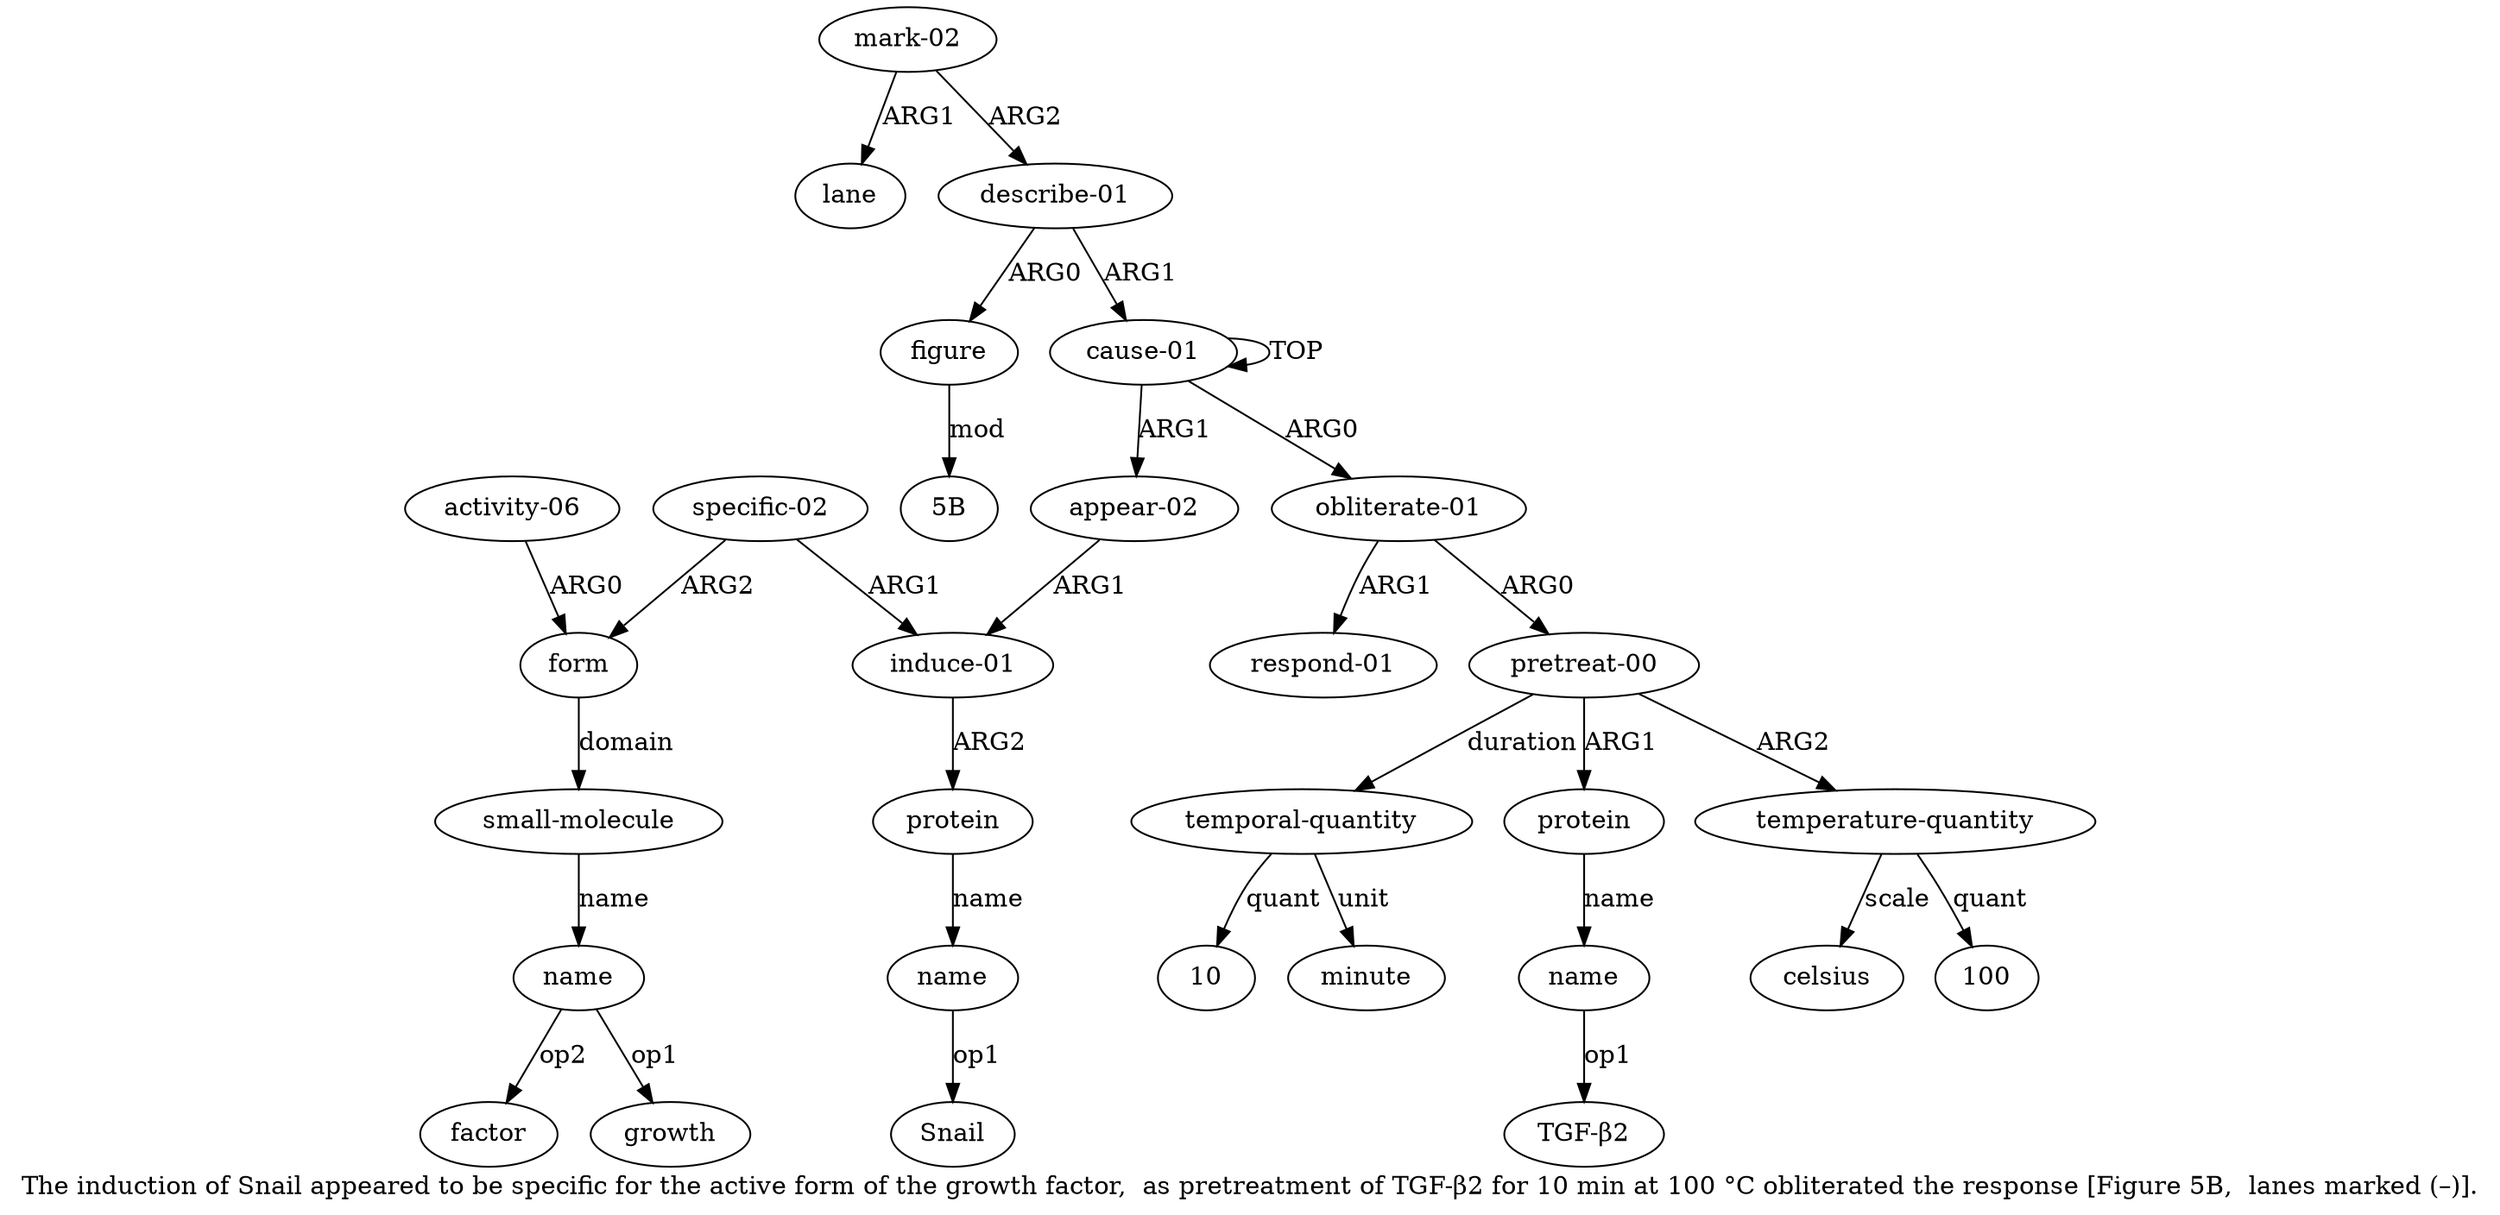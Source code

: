 digraph  {
	graph [label="The induction of Snail appeared to be specific for the active form of the growth factor,  as pretreatment of TGF-β2 for 10 min \
at 100 °C obliterated the response [Figure 5B,  lanes marked (–)]."];
	node [label="\N"];
	a20	 [color=black,
		gold_ind=20,
		gold_label=figure,
		label=figure,
		test_ind=20,
		test_label=figure];
	"a20 5B"	 [color=black,
		gold_ind=-1,
		gold_label="5B",
		label="5B",
		test_ind=-1,
		test_label="5B"];
	a20 -> "a20 5B" [key=0,
	color=black,
	gold_label=mod,
	label=mod,
	test_label=mod];
a21 [color=black,
	gold_ind=21,
	gold_label="mark-02",
	label="mark-02",
	test_ind=21,
	test_label="mark-02"];
a22 [color=black,
	gold_ind=22,
	gold_label=lane,
	label=lane,
	test_ind=22,
	test_label=lane];
a21 -> a22 [key=0,
color=black,
gold_label=ARG1,
label=ARG1,
test_label=ARG1];
a19 [color=black,
gold_ind=19,
gold_label="describe-01",
label="describe-01",
test_ind=19,
test_label="describe-01"];
a21 -> a19 [key=0,
color=black,
gold_label=ARG2,
label=ARG2,
test_label=ARG2];
"a18 factor" [color=black,
gold_ind=-1,
gold_label=factor,
label=factor,
test_ind=-1,
test_label=factor];
"a7 10" [color=black,
gold_ind=-1,
gold_label=10,
label=10,
test_ind=-1,
test_label=10];
"a4 TGF-β2" [color=black,
gold_ind=-1,
gold_label="TGF-β2",
label="TGF-β2",
test_ind=-1,
test_label="TGF-β2"];
"a5 100" [color=black,
gold_ind=-1,
gold_label=100,
label=100,
test_ind=-1,
test_label=100];
a15 [color=black,
gold_ind=15,
gold_label=form,
label=form,
test_ind=15,
test_label=form];
a17 [color=black,
gold_ind=17,
gold_label="small-molecule",
label="small-molecule",
test_ind=17,
test_label="small-molecule"];
a15 -> a17 [key=0,
color=black,
gold_label=domain,
label=domain,
test_label=domain];
a14 [color=black,
gold_ind=14,
gold_label="specific-02",
label="specific-02",
test_ind=14,
test_label="specific-02"];
a14 -> a15 [key=0,
color=black,
gold_label=ARG2,
label=ARG2,
test_label=ARG2];
a11 [color=black,
gold_ind=11,
gold_label="induce-01",
label="induce-01",
test_ind=11,
test_label="induce-01"];
a14 -> a11 [key=0,
color=black,
gold_label=ARG1,
label=ARG1,
test_label=ARG1];
a18 [color=black,
gold_ind=18,
gold_label=name,
label=name,
test_ind=18,
test_label=name];
a17 -> a18 [key=0,
color=black,
gold_label=name,
label=name,
test_label=name];
a16 [color=black,
gold_ind=16,
gold_label="activity-06",
label="activity-06",
test_ind=16,
test_label="activity-06"];
a16 -> a15 [key=0,
color=black,
gold_label=ARG0,
label=ARG0,
test_label=ARG0];
a12 [color=black,
gold_ind=12,
gold_label=protein,
label=protein,
test_ind=12,
test_label=protein];
a11 -> a12 [key=0,
color=black,
gold_label=ARG2,
label=ARG2,
test_label=ARG2];
a10 [color=black,
gold_ind=10,
gold_label="appear-02",
label="appear-02",
test_ind=10,
test_label="appear-02"];
a10 -> a11 [key=0,
color=black,
gold_label=ARG1,
label=ARG1,
test_label=ARG1];
a13 [color=black,
gold_ind=13,
gold_label=name,
label=name,
test_ind=13,
test_label=name];
"a13 Snail" [color=black,
gold_ind=-1,
gold_label=Snail,
label=Snail,
test_ind=-1,
test_label=Snail];
a13 -> "a13 Snail" [key=0,
color=black,
gold_label=op1,
label=op1,
test_label=op1];
a12 -> a13 [key=0,
color=black,
gold_label=name,
label=name,
test_label=name];
a19 -> a20 [key=0,
color=black,
gold_label=ARG0,
label=ARG0,
test_label=ARG0];
a0 [color=black,
gold_ind=0,
gold_label="cause-01",
label="cause-01",
test_ind=0,
test_label="cause-01"];
a19 -> a0 [key=0,
color=black,
gold_label=ARG1,
label=ARG1,
test_label=ARG1];
a18 -> "a18 factor" [key=0,
color=black,
gold_label=op2,
label=op2,
test_label=op2];
"a18 growth" [color=black,
gold_ind=-1,
gold_label=growth,
label=growth,
test_ind=-1,
test_label=growth];
a18 -> "a18 growth" [key=0,
color=black,
gold_label=op1,
label=op1,
test_label=op1];
a1 [color=black,
gold_ind=1,
gold_label="obliterate-01",
label="obliterate-01",
test_ind=1,
test_label="obliterate-01"];
a2 [color=black,
gold_ind=2,
gold_label="pretreat-00",
label="pretreat-00",
test_ind=2,
test_label="pretreat-00"];
a1 -> a2 [key=0,
color=black,
gold_label=ARG0,
label=ARG0,
test_label=ARG0];
a9 [color=black,
gold_ind=9,
gold_label="respond-01",
label="respond-01",
test_ind=9,
test_label="respond-01"];
a1 -> a9 [key=0,
color=black,
gold_label=ARG1,
label=ARG1,
test_label=ARG1];
a0 -> a10 [key=0,
color=black,
gold_label=ARG1,
label=ARG1,
test_label=ARG1];
a0 -> a1 [key=0,
color=black,
gold_label=ARG0,
label=ARG0,
test_label=ARG0];
a0 -> a0 [key=0,
color=black,
gold_label=TOP,
label=TOP,
test_label=TOP];
a3 [color=black,
gold_ind=3,
gold_label=protein,
label=protein,
test_ind=3,
test_label=protein];
a4 [color=black,
gold_ind=4,
gold_label=name,
label=name,
test_ind=4,
test_label=name];
a3 -> a4 [key=0,
color=black,
gold_label=name,
label=name,
test_label=name];
a2 -> a3 [key=0,
color=black,
gold_label=ARG1,
label=ARG1,
test_label=ARG1];
a5 [color=black,
gold_ind=5,
gold_label="temperature-quantity",
label="temperature-quantity",
test_ind=5,
test_label="temperature-quantity"];
a2 -> a5 [key=0,
color=black,
gold_label=ARG2,
label=ARG2,
test_label=ARG2];
a7 [color=black,
gold_ind=7,
gold_label="temporal-quantity",
label="temporal-quantity",
test_ind=7,
test_label="temporal-quantity"];
a2 -> a7 [key=0,
color=black,
gold_label=duration,
label=duration,
test_label=duration];
a5 -> "a5 100" [key=0,
color=black,
gold_label=quant,
label=quant,
test_label=quant];
a6 [color=black,
gold_ind=6,
gold_label=celsius,
label=celsius,
test_ind=6,
test_label=celsius];
a5 -> a6 [key=0,
color=black,
gold_label=scale,
label=scale,
test_label=scale];
a4 -> "a4 TGF-β2" [key=0,
color=black,
gold_label=op1,
label=op1,
test_label=op1];
a7 -> "a7 10" [key=0,
color=black,
gold_label=quant,
label=quant,
test_label=quant];
a8 [color=black,
gold_ind=8,
gold_label=minute,
label=minute,
test_ind=8,
test_label=minute];
a7 -> a8 [key=0,
color=black,
gold_label=unit,
label=unit,
test_label=unit];
}
